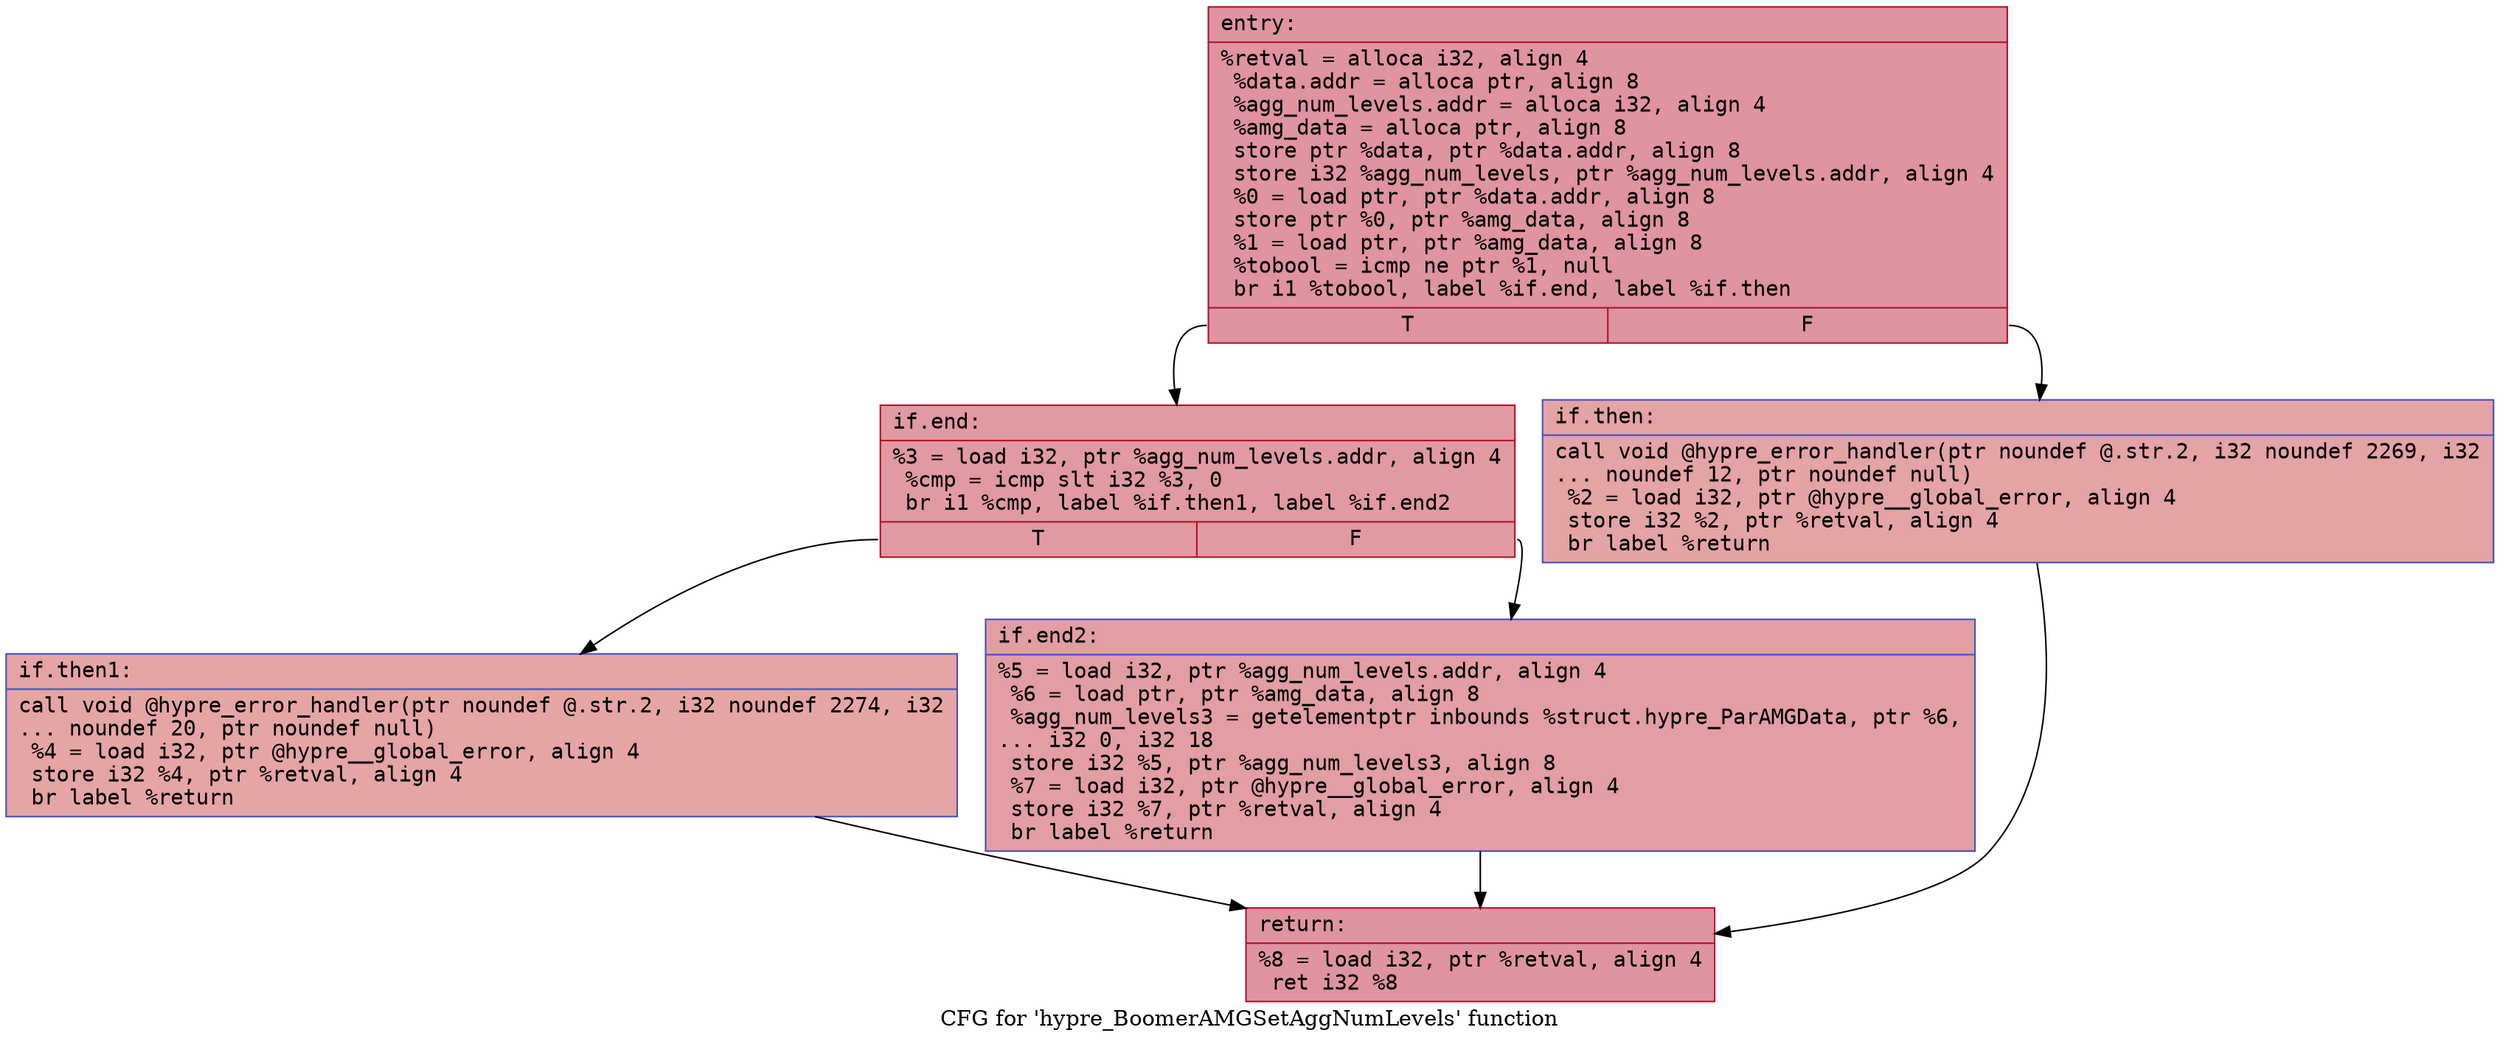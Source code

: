 digraph "CFG for 'hypre_BoomerAMGSetAggNumLevels' function" {
	label="CFG for 'hypre_BoomerAMGSetAggNumLevels' function";

	Node0x55fa809df710 [shape=record,color="#b70d28ff", style=filled, fillcolor="#b70d2870" fontname="Courier",label="{entry:\l|  %retval = alloca i32, align 4\l  %data.addr = alloca ptr, align 8\l  %agg_num_levels.addr = alloca i32, align 4\l  %amg_data = alloca ptr, align 8\l  store ptr %data, ptr %data.addr, align 8\l  store i32 %agg_num_levels, ptr %agg_num_levels.addr, align 4\l  %0 = load ptr, ptr %data.addr, align 8\l  store ptr %0, ptr %amg_data, align 8\l  %1 = load ptr, ptr %amg_data, align 8\l  %tobool = icmp ne ptr %1, null\l  br i1 %tobool, label %if.end, label %if.then\l|{<s0>T|<s1>F}}"];
	Node0x55fa809df710:s0 -> Node0x55fa809dfd60[tooltip="entry -> if.end\nProbability 62.50%" ];
	Node0x55fa809df710:s1 -> Node0x55fa809dfdd0[tooltip="entry -> if.then\nProbability 37.50%" ];
	Node0x55fa809dfdd0 [shape=record,color="#3d50c3ff", style=filled, fillcolor="#c32e3170" fontname="Courier",label="{if.then:\l|  call void @hypre_error_handler(ptr noundef @.str.2, i32 noundef 2269, i32\l... noundef 12, ptr noundef null)\l  %2 = load i32, ptr @hypre__global_error, align 4\l  store i32 %2, ptr %retval, align 4\l  br label %return\l}"];
	Node0x55fa809dfdd0 -> Node0x55fa809e01a0[tooltip="if.then -> return\nProbability 100.00%" ];
	Node0x55fa809dfd60 [shape=record,color="#b70d28ff", style=filled, fillcolor="#bb1b2c70" fontname="Courier",label="{if.end:\l|  %3 = load i32, ptr %agg_num_levels.addr, align 4\l  %cmp = icmp slt i32 %3, 0\l  br i1 %cmp, label %if.then1, label %if.end2\l|{<s0>T|<s1>F}}"];
	Node0x55fa809dfd60:s0 -> Node0x55fa809e0370[tooltip="if.end -> if.then1\nProbability 37.50%" ];
	Node0x55fa809dfd60:s1 -> Node0x55fa809df610[tooltip="if.end -> if.end2\nProbability 62.50%" ];
	Node0x55fa809e0370 [shape=record,color="#3d50c3ff", style=filled, fillcolor="#c5333470" fontname="Courier",label="{if.then1:\l|  call void @hypre_error_handler(ptr noundef @.str.2, i32 noundef 2274, i32\l... noundef 20, ptr noundef null)\l  %4 = load i32, ptr @hypre__global_error, align 4\l  store i32 %4, ptr %retval, align 4\l  br label %return\l}"];
	Node0x55fa809e0370 -> Node0x55fa809e01a0[tooltip="if.then1 -> return\nProbability 100.00%" ];
	Node0x55fa809df610 [shape=record,color="#3d50c3ff", style=filled, fillcolor="#be242e70" fontname="Courier",label="{if.end2:\l|  %5 = load i32, ptr %agg_num_levels.addr, align 4\l  %6 = load ptr, ptr %amg_data, align 8\l  %agg_num_levels3 = getelementptr inbounds %struct.hypre_ParAMGData, ptr %6,\l... i32 0, i32 18\l  store i32 %5, ptr %agg_num_levels3, align 8\l  %7 = load i32, ptr @hypre__global_error, align 4\l  store i32 %7, ptr %retval, align 4\l  br label %return\l}"];
	Node0x55fa809df610 -> Node0x55fa809e01a0[tooltip="if.end2 -> return\nProbability 100.00%" ];
	Node0x55fa809e01a0 [shape=record,color="#b70d28ff", style=filled, fillcolor="#b70d2870" fontname="Courier",label="{return:\l|  %8 = load i32, ptr %retval, align 4\l  ret i32 %8\l}"];
}
